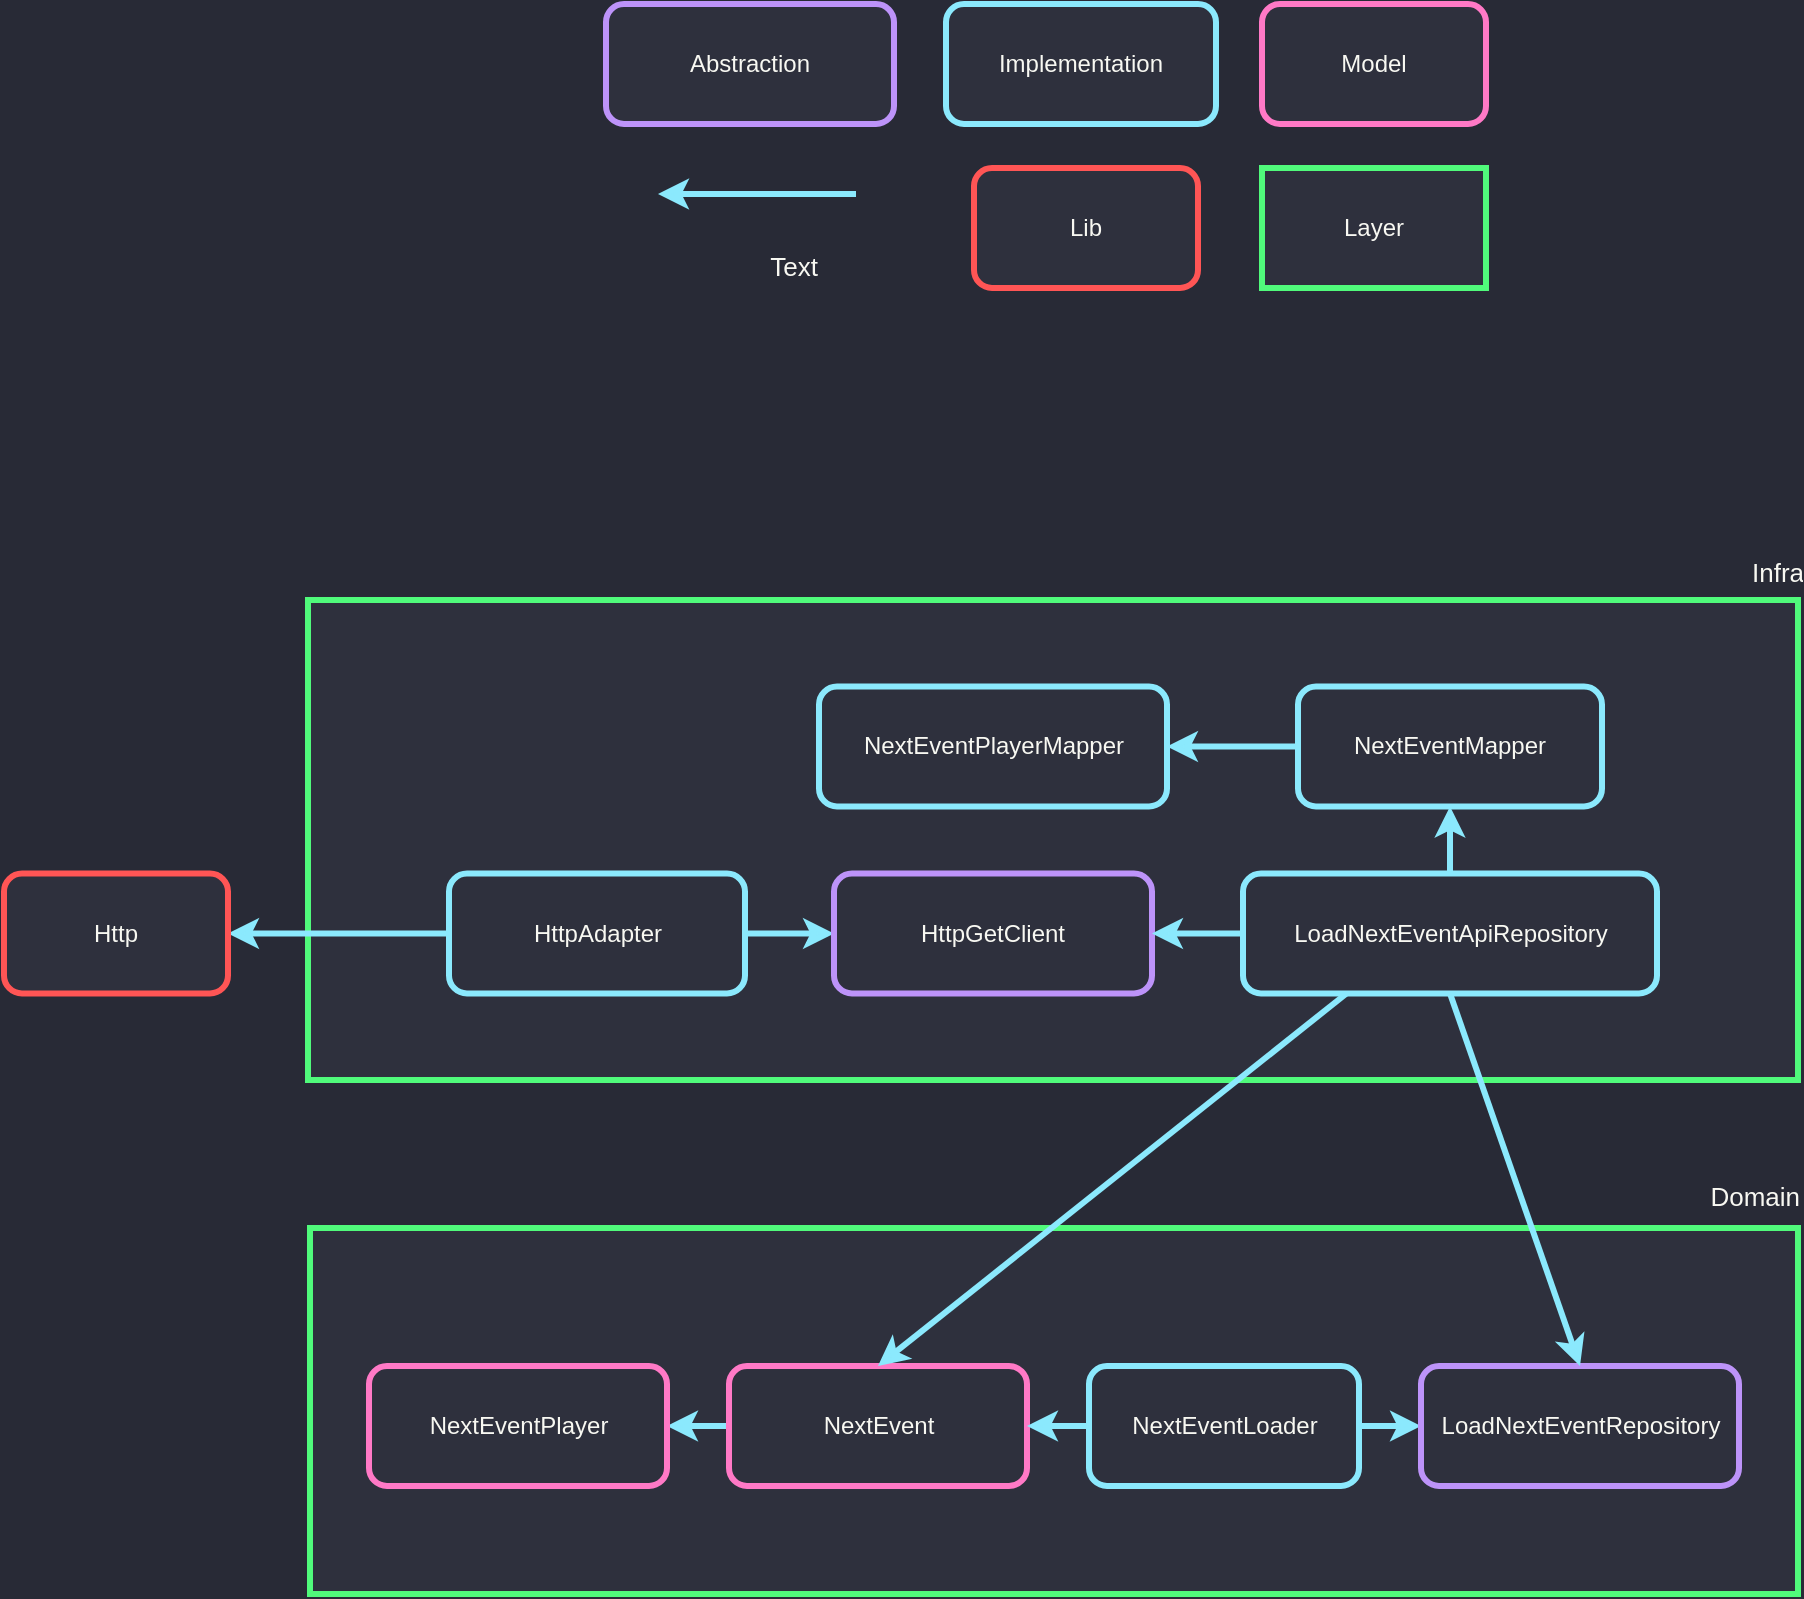 <mxfile pages="1">
    <diagram id="xk0LYboaFIT9QmwzVqD-" name="Page-1">
        <mxGraphModel dx="1906" dy="581" grid="0" gridSize="10" guides="1" tooltips="1" connect="1" arrows="1" fold="1" page="0" pageScale="1" pageWidth="827" pageHeight="1169" background="#282A36" math="0" shadow="0">
            <root>
                <mxCell id="0"/>
                <mxCell id="1" parent="0"/>
                <mxCell id="131" value="Abstraction" style="rounded=1;whiteSpace=wrap;html=1;strokeColor=#BD93F9;fillColor=#2E303D;strokeWidth=3;fontColor=#F8F8F2;" parent="1" vertex="1">
                    <mxGeometry x="-248" y="8" width="144" height="60" as="geometry"/>
                </mxCell>
                <mxCell id="141" value="Model" style="rounded=1;whiteSpace=wrap;html=1;strokeColor=#FF79C6;fillColor=#2E303D;strokeWidth=3;fontColor=#F8F8F2;" parent="1" vertex="1">
                    <mxGeometry x="80" y="8" width="112" height="60" as="geometry"/>
                </mxCell>
                <mxCell id="143" value="Text" style="text;html=1;resizable=0;points=[];autosize=1;align=right;verticalAlign=middle;spacingTop=0;fontColor=#F8F8F2;fontSize=13;spacing=0;" parent="1" vertex="1">
                    <mxGeometry x="-181" y="128" width="38" height="22" as="geometry"/>
                </mxCell>
                <mxCell id="153" style="edgeStyle=orthogonalEdgeStyle;rounded=0;orthogonalLoop=1;jettySize=auto;html=1;exitX=0;exitY=0.5;exitDx=0;exitDy=0;entryX=1;entryY=0.5;entryDx=0;entryDy=0;fontSize=13;fontColor=#F8F8F2;strokeWidth=2;strokeColor=#BD93F9;" parent="1" edge="1">
                    <mxGeometry relative="1" as="geometry">
                        <mxPoint x="-102" y="213" as="targetPoint"/>
                    </mxGeometry>
                </mxCell>
                <mxCell id="154" style="edgeStyle=orthogonalEdgeStyle;rounded=0;orthogonalLoop=1;jettySize=auto;html=1;exitX=1;exitY=0.5;exitDx=0;exitDy=0;entryX=0;entryY=0.5;entryDx=0;entryDy=0;strokeColor=#BD93F9;strokeWidth=2;fontSize=13;fontColor=#F8F8F2;" parent="1" edge="1">
                    <mxGeometry relative="1" as="geometry">
                        <mxPoint x="94" y="213" as="sourcePoint"/>
                    </mxGeometry>
                </mxCell>
                <mxCell id="202" style="edgeStyle=orthogonalEdgeStyle;rounded=0;orthogonalLoop=1;jettySize=auto;html=1;strokeColor=#8BE9FD;strokeWidth=3;" parent="1" edge="1">
                    <mxGeometry relative="1" as="geometry">
                        <mxPoint x="-123" y="103" as="sourcePoint"/>
                        <mxPoint x="-222" y="103" as="targetPoint"/>
                    </mxGeometry>
                </mxCell>
                <mxCell id="203" value="Implementation" style="rounded=1;whiteSpace=wrap;html=1;strokeColor=#8BE9FD;fillColor=#2E303D;strokeWidth=3;fontColor=#F8F8F2;" parent="1" vertex="1">
                    <mxGeometry x="-78" y="8" width="135" height="60" as="geometry"/>
                </mxCell>
                <mxCell id="205" value="Layer" style="rounded=0;whiteSpace=wrap;html=1;strokeColor=#50FA7B;fillColor=#2E303D;strokeWidth=3;fontColor=#F8F8F2;" parent="1" vertex="1">
                    <mxGeometry x="80" y="90" width="112" height="60" as="geometry"/>
                </mxCell>
                <mxCell id="206" value="Lib" style="rounded=1;whiteSpace=wrap;html=1;strokeColor=#FF5555;fillColor=#2E303D;strokeWidth=3;fontColor=#F8F8F2;" parent="1" vertex="1">
                    <mxGeometry x="-64" y="90" width="112" height="60" as="geometry"/>
                </mxCell>
                <mxCell id="207" value="" style="rounded=0;whiteSpace=wrap;html=1;strokeColor=#50FA7B;fillColor=#2E303D;strokeWidth=3;fontColor=#F8F8F2;" parent="1" vertex="1">
                    <mxGeometry x="-396" y="620" width="744" height="183" as="geometry"/>
                </mxCell>
                <mxCell id="208" value="Domain" style="text;html=1;resizable=0;points=[];autosize=1;align=right;verticalAlign=middle;spacingTop=0;fontColor=#F8F8F2;fontSize=13;spacing=0;" parent="1" vertex="1">
                    <mxGeometry x="289" y="593" width="59" height="22" as="geometry"/>
                </mxCell>
                <mxCell id="220" style="edgeStyle=none;html=1;exitX=0;exitY=0.5;exitDx=0;exitDy=0;entryX=1;entryY=0.5;entryDx=0;entryDy=0;rounded=0;strokeColor=#8BE9FD;strokeWidth=3;" edge="1" parent="1" source="209" target="219">
                    <mxGeometry relative="1" as="geometry"/>
                </mxCell>
                <mxCell id="209" value="NextEvent" style="rounded=1;whiteSpace=wrap;html=1;strokeColor=#FF79C6;fillColor=#2E303D;strokeWidth=3;fontColor=#F8F8F2;" parent="1" vertex="1">
                    <mxGeometry x="-186.5" y="689" width="149" height="60" as="geometry"/>
                </mxCell>
                <mxCell id="217" style="edgeStyle=none;html=1;exitX=1;exitY=0.5;exitDx=0;exitDy=0;entryX=0;entryY=0.5;entryDx=0;entryDy=0;rounded=0;strokeColor=#8BE9FD;strokeWidth=3;" parent="1" source="210" target="216" edge="1">
                    <mxGeometry relative="1" as="geometry"/>
                </mxCell>
                <mxCell id="221" style="edgeStyle=none;html=1;exitX=0;exitY=0.5;exitDx=0;exitDy=0;entryX=1;entryY=0.5;entryDx=0;entryDy=0;rounded=0;strokeColor=#8BE9FD;strokeWidth=3;" edge="1" parent="1" source="210" target="209">
                    <mxGeometry relative="1" as="geometry"/>
                </mxCell>
                <mxCell id="210" value="NextEventLoader" style="rounded=1;whiteSpace=wrap;html=1;strokeColor=#8BE9FD;fillColor=#2E303D;strokeWidth=3;fontColor=#F8F8F2;" parent="1" vertex="1">
                    <mxGeometry x="-6.5" y="689" width="135" height="60" as="geometry"/>
                </mxCell>
                <mxCell id="211" value="" style="rounded=0;whiteSpace=wrap;html=1;strokeColor=#50FA7B;fillColor=#2E303D;strokeWidth=3;fontColor=#F8F8F2;" parent="1" vertex="1">
                    <mxGeometry x="-397" y="306" width="745" height="240" as="geometry"/>
                </mxCell>
                <mxCell id="212" value="Infra" style="text;html=1;resizable=0;points=[];autosize=1;align=right;verticalAlign=middle;spacingTop=0;fontColor=#F8F8F2;fontSize=13;spacing=0;" parent="1" vertex="1">
                    <mxGeometry x="310" y="281" width="40" height="22" as="geometry"/>
                </mxCell>
                <mxCell id="227" style="edgeStyle=none;html=1;exitX=1;exitY=0.5;exitDx=0;exitDy=0;entryX=0;entryY=0.5;entryDx=0;entryDy=0;rounded=0;strokeColor=#8BE9FD;strokeWidth=3;" edge="1" parent="1" source="214" target="222">
                    <mxGeometry relative="1" as="geometry"/>
                </mxCell>
                <mxCell id="229" style="edgeStyle=none;html=1;exitX=0;exitY=0.5;exitDx=0;exitDy=0;entryX=1;entryY=0.5;entryDx=0;entryDy=0;rounded=0;strokeColor=#8BE9FD;strokeWidth=3;" edge="1" parent="1" source="214" target="228">
                    <mxGeometry relative="1" as="geometry"/>
                </mxCell>
                <mxCell id="214" value="HttpAdapter" style="rounded=1;whiteSpace=wrap;html=1;strokeColor=#8BE9FD;fillColor=#2E303D;strokeWidth=3;fontColor=#F8F8F2;" parent="1" vertex="1">
                    <mxGeometry x="-326.5" y="442.75" width="148" height="60" as="geometry"/>
                </mxCell>
                <mxCell id="216" value="LoadNextEventRepository" style="rounded=1;whiteSpace=wrap;html=1;strokeColor=#BD93F9;fillColor=#2E303D;strokeWidth=3;fontColor=#F8F8F2;" parent="1" vertex="1">
                    <mxGeometry x="159.5" y="689" width="159" height="60" as="geometry"/>
                </mxCell>
                <mxCell id="219" value="NextEventPlayer" style="rounded=1;whiteSpace=wrap;html=1;strokeColor=#FF79C6;fillColor=#2E303D;strokeWidth=3;fontColor=#F8F8F2;" vertex="1" parent="1">
                    <mxGeometry x="-366.5" y="689" width="149" height="60" as="geometry"/>
                </mxCell>
                <mxCell id="222" value="HttpGetClient" style="rounded=1;whiteSpace=wrap;html=1;strokeColor=#BD93F9;fillColor=#2E303D;strokeWidth=3;fontColor=#F8F8F2;" vertex="1" parent="1">
                    <mxGeometry x="-134" y="442.75" width="159" height="60" as="geometry"/>
                </mxCell>
                <mxCell id="224" style="edgeStyle=none;html=1;exitX=0.5;exitY=1;exitDx=0;exitDy=0;entryX=0.5;entryY=0;entryDx=0;entryDy=0;rounded=0;strokeColor=#8BE9FD;strokeWidth=3;" edge="1" parent="1" source="223" target="216">
                    <mxGeometry relative="1" as="geometry"/>
                </mxCell>
                <mxCell id="225" style="edgeStyle=none;html=1;exitX=0.25;exitY=1;exitDx=0;exitDy=0;entryX=0.5;entryY=0;entryDx=0;entryDy=0;rounded=0;strokeColor=#8BE9FD;strokeWidth=3;" edge="1" parent="1" source="223" target="209">
                    <mxGeometry relative="1" as="geometry"/>
                </mxCell>
                <mxCell id="226" style="edgeStyle=none;html=1;exitX=0;exitY=0.5;exitDx=0;exitDy=0;entryX=1;entryY=0.5;entryDx=0;entryDy=0;rounded=0;strokeColor=#8BE9FD;strokeWidth=3;" edge="1" parent="1" source="223" target="222">
                    <mxGeometry relative="1" as="geometry"/>
                </mxCell>
                <mxCell id="233" style="edgeStyle=none;html=1;exitX=0.5;exitY=0;exitDx=0;exitDy=0;entryX=0.5;entryY=1;entryDx=0;entryDy=0;rounded=0;strokeColor=#8BE9FD;strokeWidth=3;" edge="1" parent="1" source="223" target="230">
                    <mxGeometry relative="1" as="geometry"/>
                </mxCell>
                <mxCell id="223" value="LoadNextEventApiRepository" style="rounded=1;whiteSpace=wrap;html=1;strokeColor=#8BE9FD;fillColor=#2E303D;strokeWidth=3;fontColor=#F8F8F2;" vertex="1" parent="1">
                    <mxGeometry x="70.5" y="442.75" width="207" height="60" as="geometry"/>
                </mxCell>
                <mxCell id="228" value="Http" style="rounded=1;whiteSpace=wrap;html=1;strokeColor=#FF5555;fillColor=#2E303D;strokeWidth=3;fontColor=#F8F8F2;" vertex="1" parent="1">
                    <mxGeometry x="-549" y="442.75" width="112" height="60" as="geometry"/>
                </mxCell>
                <mxCell id="232" style="edgeStyle=none;html=1;exitX=0;exitY=0.5;exitDx=0;exitDy=0;entryX=1;entryY=0.5;entryDx=0;entryDy=0;rounded=0;strokeColor=#8BE9FD;strokeWidth=3;" edge="1" parent="1" source="230" target="231">
                    <mxGeometry relative="1" as="geometry"/>
                </mxCell>
                <mxCell id="230" value="NextEventMapper" style="rounded=1;whiteSpace=wrap;html=1;strokeColor=#8BE9FD;fillColor=#2E303D;strokeWidth=3;fontColor=#F8F8F2;" vertex="1" parent="1">
                    <mxGeometry x="98" y="349.25" width="152" height="60" as="geometry"/>
                </mxCell>
                <mxCell id="231" value="NextEventPlayerMapper" style="rounded=1;whiteSpace=wrap;html=1;strokeColor=#8BE9FD;fillColor=#2E303D;strokeWidth=3;fontColor=#F8F8F2;" vertex="1" parent="1">
                    <mxGeometry x="-141.5" y="349.25" width="174" height="60" as="geometry"/>
                </mxCell>
            </root>
        </mxGraphModel>
    </diagram>
</mxfile>
